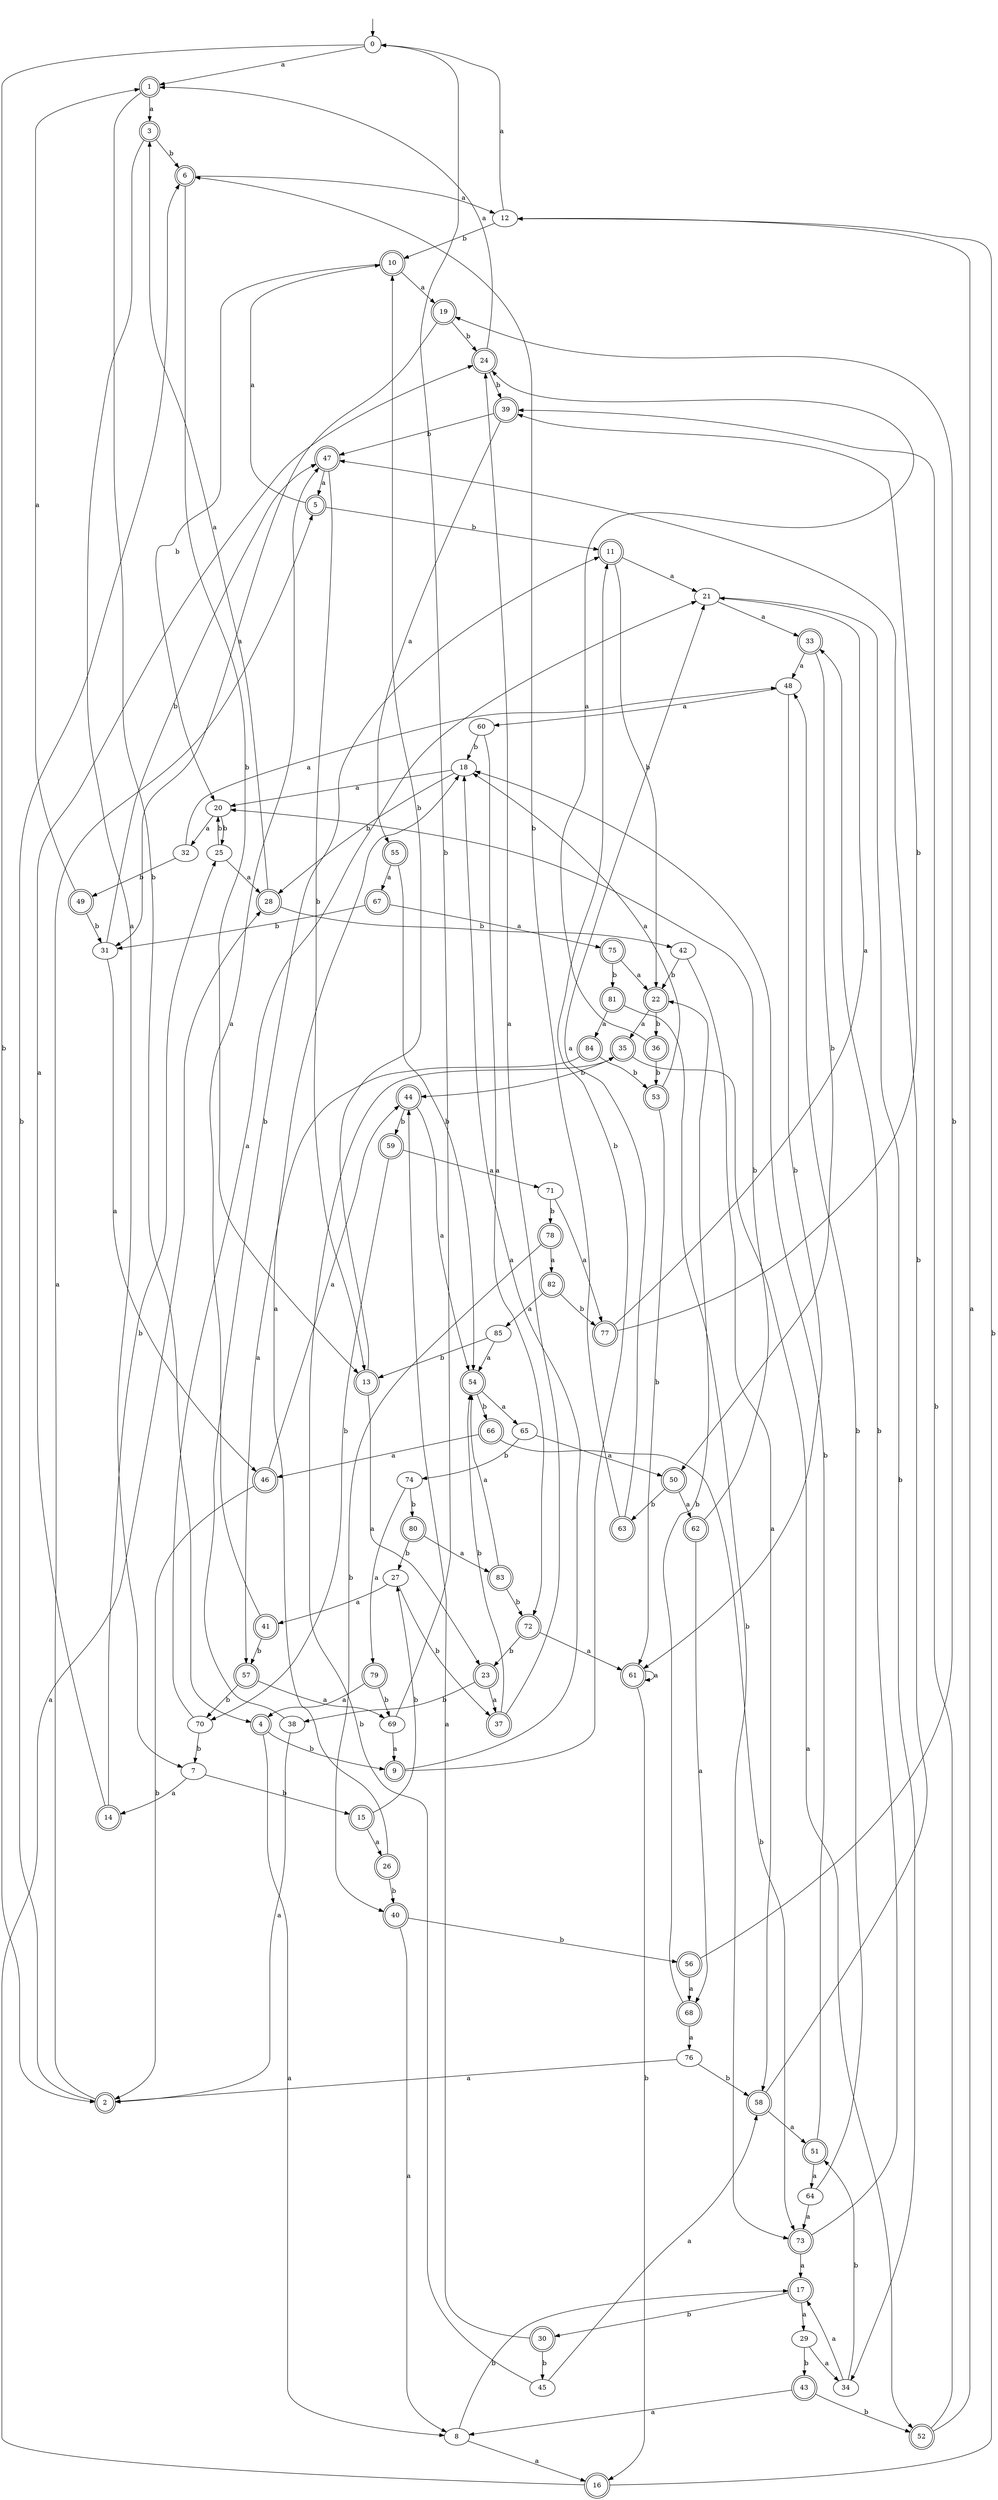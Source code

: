 digraph RandomDFA {
  __start0 [label="", shape=none];
  __start0 -> 0 [label=""];
  0 [shape=circle]
  0 -> 1 [label="a"]
  0 -> 2 [label="b"]
  1 [shape=doublecircle]
  1 -> 3 [label="a"]
  1 -> 4 [label="b"]
  2 [shape=doublecircle]
  2 -> 5 [label="a"]
  2 -> 6 [label="b"]
  3 [shape=doublecircle]
  3 -> 7 [label="a"]
  3 -> 6 [label="b"]
  4 [shape=doublecircle]
  4 -> 8 [label="a"]
  4 -> 9 [label="b"]
  5 [shape=doublecircle]
  5 -> 10 [label="a"]
  5 -> 11 [label="b"]
  6 [shape=doublecircle]
  6 -> 12 [label="a"]
  6 -> 13 [label="b"]
  7
  7 -> 14 [label="a"]
  7 -> 15 [label="b"]
  8
  8 -> 16 [label="a"]
  8 -> 17 [label="b"]
  9 [shape=doublecircle]
  9 -> 18 [label="a"]
  9 -> 11 [label="b"]
  10 [shape=doublecircle]
  10 -> 19 [label="a"]
  10 -> 20 [label="b"]
  11 [shape=doublecircle]
  11 -> 21 [label="a"]
  11 -> 22 [label="b"]
  12
  12 -> 0 [label="a"]
  12 -> 10 [label="b"]
  13 [shape=doublecircle]
  13 -> 23 [label="a"]
  13 -> 10 [label="b"]
  14 [shape=doublecircle]
  14 -> 24 [label="a"]
  14 -> 25 [label="b"]
  15 [shape=doublecircle]
  15 -> 26 [label="a"]
  15 -> 27 [label="b"]
  16 [shape=doublecircle]
  16 -> 28 [label="a"]
  16 -> 12 [label="b"]
  17 [shape=doublecircle]
  17 -> 29 [label="a"]
  17 -> 30 [label="b"]
  18
  18 -> 20 [label="a"]
  18 -> 28 [label="b"]
  19 [shape=doublecircle]
  19 -> 31 [label="a"]
  19 -> 24 [label="b"]
  20
  20 -> 32 [label="a"]
  20 -> 25 [label="b"]
  21
  21 -> 33 [label="a"]
  21 -> 34 [label="b"]
  22 [shape=doublecircle]
  22 -> 35 [label="a"]
  22 -> 36 [label="b"]
  23 [shape=doublecircle]
  23 -> 37 [label="a"]
  23 -> 38 [label="b"]
  24 [shape=doublecircle]
  24 -> 1 [label="a"]
  24 -> 39 [label="b"]
  25
  25 -> 28 [label="a"]
  25 -> 20 [label="b"]
  26 [shape=doublecircle]
  26 -> 18 [label="a"]
  26 -> 40 [label="b"]
  27
  27 -> 41 [label="a"]
  27 -> 37 [label="b"]
  28 [shape=doublecircle]
  28 -> 3 [label="a"]
  28 -> 42 [label="b"]
  29
  29 -> 34 [label="a"]
  29 -> 43 [label="b"]
  30 [shape=doublecircle]
  30 -> 44 [label="a"]
  30 -> 45 [label="b"]
  31
  31 -> 46 [label="a"]
  31 -> 47 [label="b"]
  32
  32 -> 48 [label="a"]
  32 -> 49 [label="b"]
  33 [shape=doublecircle]
  33 -> 48 [label="a"]
  33 -> 50 [label="b"]
  34
  34 -> 17 [label="a"]
  34 -> 51 [label="b"]
  35 [shape=doublecircle]
  35 -> 52 [label="a"]
  35 -> 44 [label="b"]
  36 [shape=doublecircle]
  36 -> 24 [label="a"]
  36 -> 53 [label="b"]
  37 [shape=doublecircle]
  37 -> 24 [label="a"]
  37 -> 54 [label="b"]
  38
  38 -> 2 [label="a"]
  38 -> 11 [label="b"]
  39 [shape=doublecircle]
  39 -> 55 [label="a"]
  39 -> 47 [label="b"]
  40 [shape=doublecircle]
  40 -> 8 [label="a"]
  40 -> 56 [label="b"]
  41 [shape=doublecircle]
  41 -> 47 [label="a"]
  41 -> 57 [label="b"]
  42
  42 -> 58 [label="a"]
  42 -> 22 [label="b"]
  43 [shape=doublecircle]
  43 -> 8 [label="a"]
  43 -> 52 [label="b"]
  44 [shape=doublecircle]
  44 -> 54 [label="a"]
  44 -> 59 [label="b"]
  45
  45 -> 58 [label="a"]
  45 -> 35 [label="b"]
  46 [shape=doublecircle]
  46 -> 44 [label="a"]
  46 -> 2 [label="b"]
  47 [shape=doublecircle]
  47 -> 5 [label="a"]
  47 -> 13 [label="b"]
  48
  48 -> 60 [label="a"]
  48 -> 61 [label="b"]
  49 [shape=doublecircle]
  49 -> 1 [label="a"]
  49 -> 31 [label="b"]
  50 [shape=doublecircle]
  50 -> 62 [label="a"]
  50 -> 63 [label="b"]
  51 [shape=doublecircle]
  51 -> 64 [label="a"]
  51 -> 18 [label="b"]
  52 [shape=doublecircle]
  52 -> 12 [label="a"]
  52 -> 39 [label="b"]
  53 [shape=doublecircle]
  53 -> 18 [label="a"]
  53 -> 61 [label="b"]
  54 [shape=doublecircle]
  54 -> 65 [label="a"]
  54 -> 66 [label="b"]
  55 [shape=doublecircle]
  55 -> 67 [label="a"]
  55 -> 54 [label="b"]
  56 [shape=doublecircle]
  56 -> 68 [label="a"]
  56 -> 19 [label="b"]
  57 [shape=doublecircle]
  57 -> 69 [label="a"]
  57 -> 70 [label="b"]
  58 [shape=doublecircle]
  58 -> 51 [label="a"]
  58 -> 47 [label="b"]
  59 [shape=doublecircle]
  59 -> 71 [label="a"]
  59 -> 70 [label="b"]
  60
  60 -> 72 [label="a"]
  60 -> 18 [label="b"]
  61 [shape=doublecircle]
  61 -> 61 [label="a"]
  61 -> 16 [label="b"]
  62 [shape=doublecircle]
  62 -> 68 [label="a"]
  62 -> 20 [label="b"]
  63 [shape=doublecircle]
  63 -> 21 [label="a"]
  63 -> 6 [label="b"]
  64
  64 -> 73 [label="a"]
  64 -> 48 [label="b"]
  65
  65 -> 50 [label="a"]
  65 -> 74 [label="b"]
  66 [shape=doublecircle]
  66 -> 46 [label="a"]
  66 -> 73 [label="b"]
  67 [shape=doublecircle]
  67 -> 75 [label="a"]
  67 -> 31 [label="b"]
  68 [shape=doublecircle]
  68 -> 76 [label="a"]
  68 -> 22 [label="b"]
  69
  69 -> 9 [label="a"]
  69 -> 0 [label="b"]
  70
  70 -> 21 [label="a"]
  70 -> 7 [label="b"]
  71
  71 -> 77 [label="a"]
  71 -> 78 [label="b"]
  72 [shape=doublecircle]
  72 -> 61 [label="a"]
  72 -> 23 [label="b"]
  73 [shape=doublecircle]
  73 -> 17 [label="a"]
  73 -> 33 [label="b"]
  74
  74 -> 79 [label="a"]
  74 -> 80 [label="b"]
  75 [shape=doublecircle]
  75 -> 22 [label="a"]
  75 -> 81 [label="b"]
  76
  76 -> 2 [label="a"]
  76 -> 58 [label="b"]
  77 [shape=doublecircle]
  77 -> 21 [label="a"]
  77 -> 39 [label="b"]
  78 [shape=doublecircle]
  78 -> 82 [label="a"]
  78 -> 40 [label="b"]
  79 [shape=doublecircle]
  79 -> 4 [label="a"]
  79 -> 69 [label="b"]
  80 [shape=doublecircle]
  80 -> 83 [label="a"]
  80 -> 27 [label="b"]
  81 [shape=doublecircle]
  81 -> 84 [label="a"]
  81 -> 73 [label="b"]
  82 [shape=doublecircle]
  82 -> 85 [label="a"]
  82 -> 77 [label="b"]
  83 [shape=doublecircle]
  83 -> 54 [label="a"]
  83 -> 72 [label="b"]
  84 [shape=doublecircle]
  84 -> 57 [label="a"]
  84 -> 53 [label="b"]
  85
  85 -> 54 [label="a"]
  85 -> 13 [label="b"]
}
